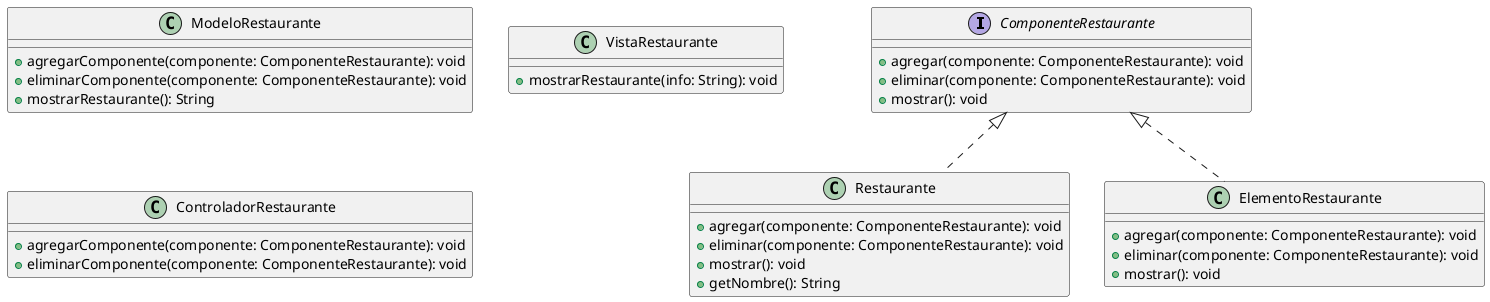 @startuml

interface ComponenteRestaurante {
  +agregar(componente: ComponenteRestaurante): void
  +eliminar(componente: ComponenteRestaurante): void
  +mostrar(): void
}

class Restaurante {
  +agregar(componente: ComponenteRestaurante): void
  +eliminar(componente: ComponenteRestaurante): void
  +mostrar(): void
  +getNombre(): String
}

class ElementoRestaurante {
  +agregar(componente: ComponenteRestaurante): void
  +eliminar(componente: ComponenteRestaurante): void
  +mostrar(): void
}

class ModeloRestaurante {
  +agregarComponente(componente: ComponenteRestaurante): void
  +eliminarComponente(componente: ComponenteRestaurante): void
  +mostrarRestaurante(): String
}

class VistaRestaurante {
  +mostrarRestaurante(info: String): void
}

class ControladorRestaurante {
  +agregarComponente(componente: ComponenteRestaurante): void
  +eliminarComponente(componente: ComponenteRestaurante): void
}

ComponenteRestaurante <|.. Restaurante
ComponenteRestaurante <|.. ElementoRestaurante

@enduml
